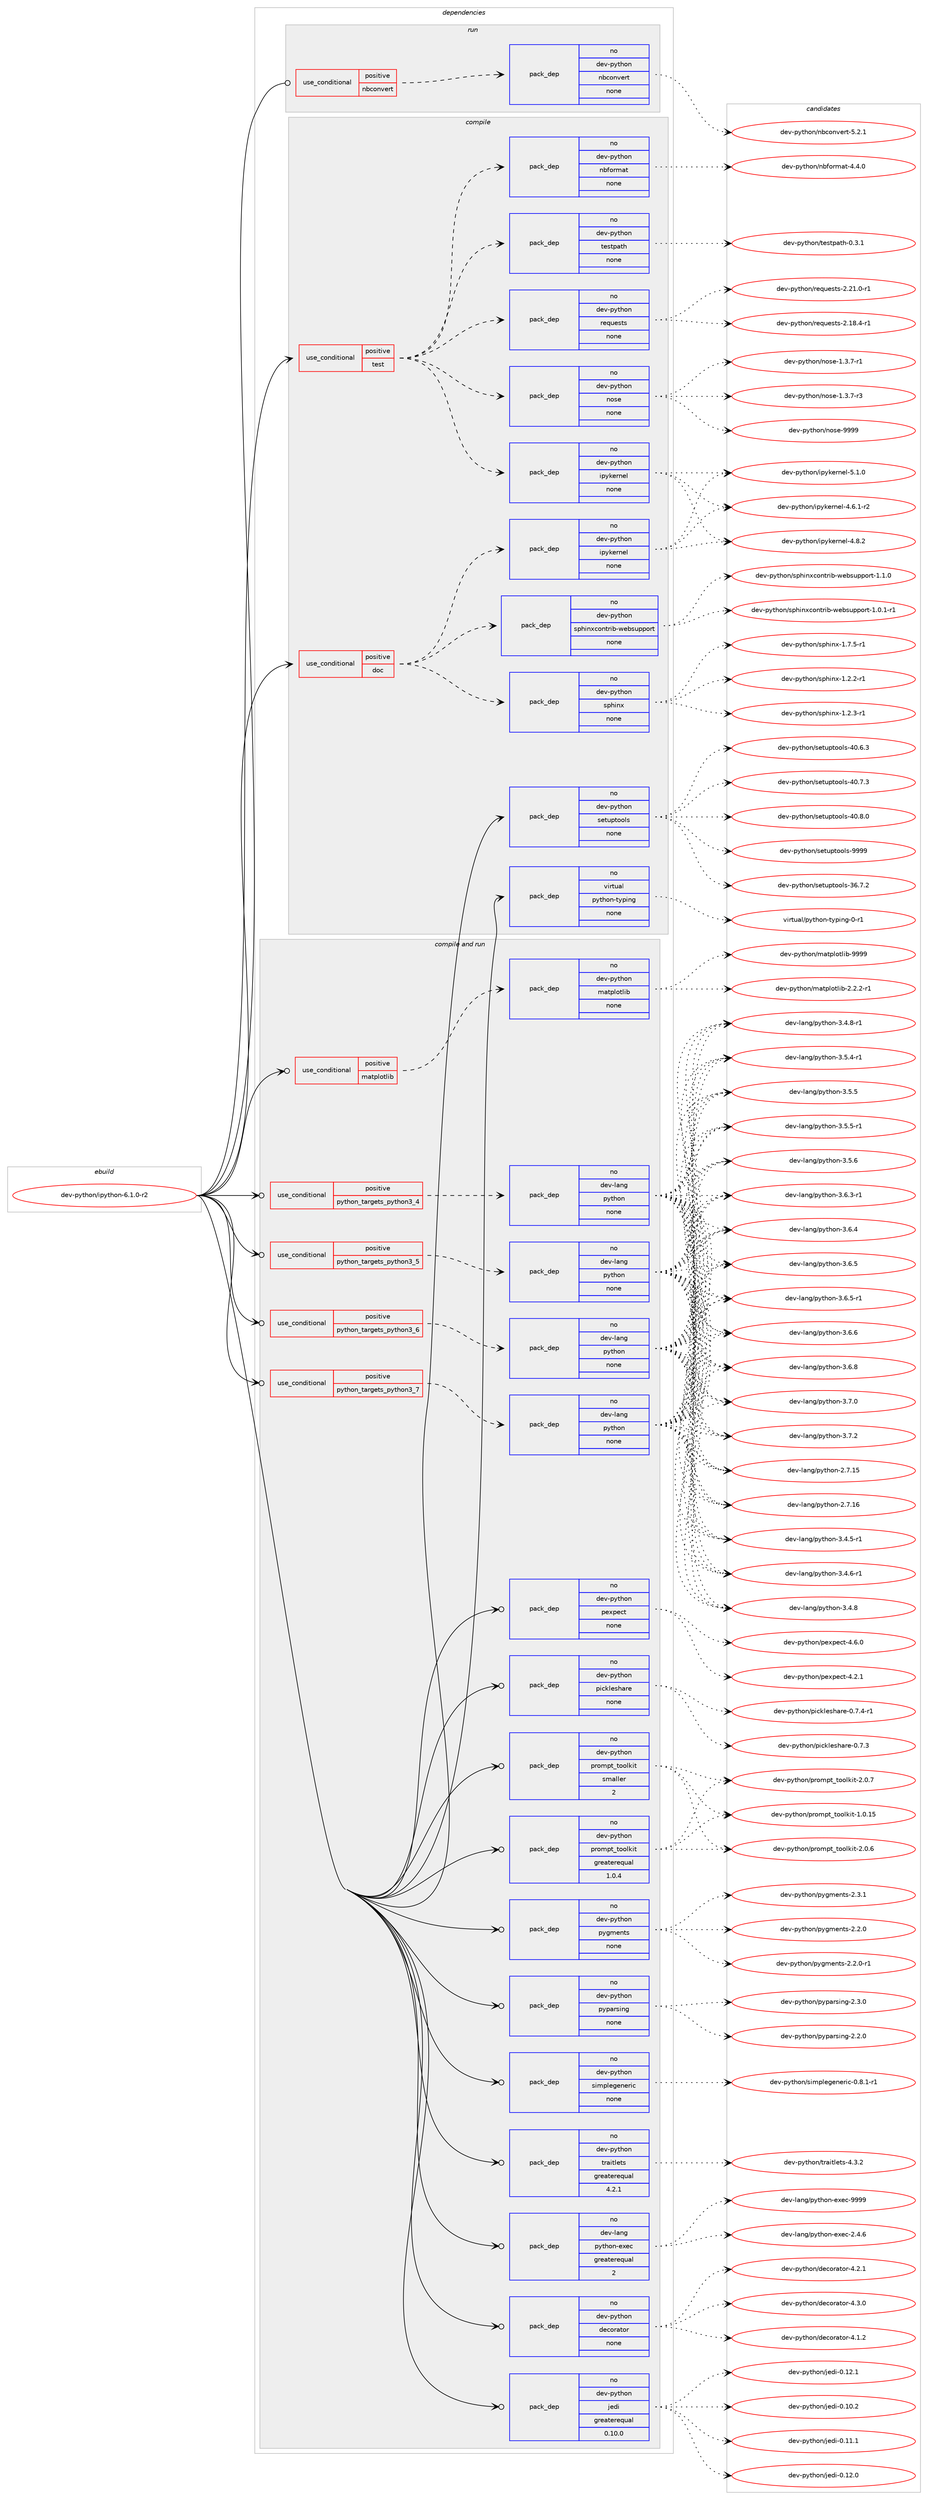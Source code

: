 digraph prolog {

# *************
# Graph options
# *************

newrank=true;
concentrate=true;
compound=true;
graph [rankdir=LR,fontname=Helvetica,fontsize=10,ranksep=1.5];#, ranksep=2.5, nodesep=0.2];
edge  [arrowhead=vee];
node  [fontname=Helvetica,fontsize=10];

# **********
# The ebuild
# **********

subgraph cluster_leftcol {
color=gray;
rank=same;
label=<<i>ebuild</i>>;
id [label="dev-python/ipython-6.1.0-r2", color=red, width=4, href="../dev-python/ipython-6.1.0-r2.svg"];
}

# ****************
# The dependencies
# ****************

subgraph cluster_midcol {
color=gray;
label=<<i>dependencies</i>>;
subgraph cluster_compile {
fillcolor="#eeeeee";
style=filled;
label=<<i>compile</i>>;
subgraph cond375954 {
dependency1414307 [label=<<TABLE BORDER="0" CELLBORDER="1" CELLSPACING="0" CELLPADDING="4"><TR><TD ROWSPAN="3" CELLPADDING="10">use_conditional</TD></TR><TR><TD>positive</TD></TR><TR><TD>doc</TD></TR></TABLE>>, shape=none, color=red];
subgraph pack1015084 {
dependency1414308 [label=<<TABLE BORDER="0" CELLBORDER="1" CELLSPACING="0" CELLPADDING="4" WIDTH="220"><TR><TD ROWSPAN="6" CELLPADDING="30">pack_dep</TD></TR><TR><TD WIDTH="110">no</TD></TR><TR><TD>dev-python</TD></TR><TR><TD>ipykernel</TD></TR><TR><TD>none</TD></TR><TR><TD></TD></TR></TABLE>>, shape=none, color=blue];
}
dependency1414307:e -> dependency1414308:w [weight=20,style="dashed",arrowhead="vee"];
subgraph pack1015085 {
dependency1414309 [label=<<TABLE BORDER="0" CELLBORDER="1" CELLSPACING="0" CELLPADDING="4" WIDTH="220"><TR><TD ROWSPAN="6" CELLPADDING="30">pack_dep</TD></TR><TR><TD WIDTH="110">no</TD></TR><TR><TD>dev-python</TD></TR><TR><TD>sphinx</TD></TR><TR><TD>none</TD></TR><TR><TD></TD></TR></TABLE>>, shape=none, color=blue];
}
dependency1414307:e -> dependency1414309:w [weight=20,style="dashed",arrowhead="vee"];
subgraph pack1015086 {
dependency1414310 [label=<<TABLE BORDER="0" CELLBORDER="1" CELLSPACING="0" CELLPADDING="4" WIDTH="220"><TR><TD ROWSPAN="6" CELLPADDING="30">pack_dep</TD></TR><TR><TD WIDTH="110">no</TD></TR><TR><TD>dev-python</TD></TR><TR><TD>sphinxcontrib-websupport</TD></TR><TR><TD>none</TD></TR><TR><TD></TD></TR></TABLE>>, shape=none, color=blue];
}
dependency1414307:e -> dependency1414310:w [weight=20,style="dashed",arrowhead="vee"];
}
id:e -> dependency1414307:w [weight=20,style="solid",arrowhead="vee"];
subgraph cond375955 {
dependency1414311 [label=<<TABLE BORDER="0" CELLBORDER="1" CELLSPACING="0" CELLPADDING="4"><TR><TD ROWSPAN="3" CELLPADDING="10">use_conditional</TD></TR><TR><TD>positive</TD></TR><TR><TD>test</TD></TR></TABLE>>, shape=none, color=red];
subgraph pack1015087 {
dependency1414312 [label=<<TABLE BORDER="0" CELLBORDER="1" CELLSPACING="0" CELLPADDING="4" WIDTH="220"><TR><TD ROWSPAN="6" CELLPADDING="30">pack_dep</TD></TR><TR><TD WIDTH="110">no</TD></TR><TR><TD>dev-python</TD></TR><TR><TD>ipykernel</TD></TR><TR><TD>none</TD></TR><TR><TD></TD></TR></TABLE>>, shape=none, color=blue];
}
dependency1414311:e -> dependency1414312:w [weight=20,style="dashed",arrowhead="vee"];
subgraph pack1015088 {
dependency1414313 [label=<<TABLE BORDER="0" CELLBORDER="1" CELLSPACING="0" CELLPADDING="4" WIDTH="220"><TR><TD ROWSPAN="6" CELLPADDING="30">pack_dep</TD></TR><TR><TD WIDTH="110">no</TD></TR><TR><TD>dev-python</TD></TR><TR><TD>nbformat</TD></TR><TR><TD>none</TD></TR><TR><TD></TD></TR></TABLE>>, shape=none, color=blue];
}
dependency1414311:e -> dependency1414313:w [weight=20,style="dashed",arrowhead="vee"];
subgraph pack1015089 {
dependency1414314 [label=<<TABLE BORDER="0" CELLBORDER="1" CELLSPACING="0" CELLPADDING="4" WIDTH="220"><TR><TD ROWSPAN="6" CELLPADDING="30">pack_dep</TD></TR><TR><TD WIDTH="110">no</TD></TR><TR><TD>dev-python</TD></TR><TR><TD>nose</TD></TR><TR><TD>none</TD></TR><TR><TD></TD></TR></TABLE>>, shape=none, color=blue];
}
dependency1414311:e -> dependency1414314:w [weight=20,style="dashed",arrowhead="vee"];
subgraph pack1015090 {
dependency1414315 [label=<<TABLE BORDER="0" CELLBORDER="1" CELLSPACING="0" CELLPADDING="4" WIDTH="220"><TR><TD ROWSPAN="6" CELLPADDING="30">pack_dep</TD></TR><TR><TD WIDTH="110">no</TD></TR><TR><TD>dev-python</TD></TR><TR><TD>requests</TD></TR><TR><TD>none</TD></TR><TR><TD></TD></TR></TABLE>>, shape=none, color=blue];
}
dependency1414311:e -> dependency1414315:w [weight=20,style="dashed",arrowhead="vee"];
subgraph pack1015091 {
dependency1414316 [label=<<TABLE BORDER="0" CELLBORDER="1" CELLSPACING="0" CELLPADDING="4" WIDTH="220"><TR><TD ROWSPAN="6" CELLPADDING="30">pack_dep</TD></TR><TR><TD WIDTH="110">no</TD></TR><TR><TD>dev-python</TD></TR><TR><TD>testpath</TD></TR><TR><TD>none</TD></TR><TR><TD></TD></TR></TABLE>>, shape=none, color=blue];
}
dependency1414311:e -> dependency1414316:w [weight=20,style="dashed",arrowhead="vee"];
}
id:e -> dependency1414311:w [weight=20,style="solid",arrowhead="vee"];
subgraph pack1015092 {
dependency1414317 [label=<<TABLE BORDER="0" CELLBORDER="1" CELLSPACING="0" CELLPADDING="4" WIDTH="220"><TR><TD ROWSPAN="6" CELLPADDING="30">pack_dep</TD></TR><TR><TD WIDTH="110">no</TD></TR><TR><TD>dev-python</TD></TR><TR><TD>setuptools</TD></TR><TR><TD>none</TD></TR><TR><TD></TD></TR></TABLE>>, shape=none, color=blue];
}
id:e -> dependency1414317:w [weight=20,style="solid",arrowhead="vee"];
subgraph pack1015093 {
dependency1414318 [label=<<TABLE BORDER="0" CELLBORDER="1" CELLSPACING="0" CELLPADDING="4" WIDTH="220"><TR><TD ROWSPAN="6" CELLPADDING="30">pack_dep</TD></TR><TR><TD WIDTH="110">no</TD></TR><TR><TD>virtual</TD></TR><TR><TD>python-typing</TD></TR><TR><TD>none</TD></TR><TR><TD></TD></TR></TABLE>>, shape=none, color=blue];
}
id:e -> dependency1414318:w [weight=20,style="solid",arrowhead="vee"];
}
subgraph cluster_compileandrun {
fillcolor="#eeeeee";
style=filled;
label=<<i>compile and run</i>>;
subgraph cond375956 {
dependency1414319 [label=<<TABLE BORDER="0" CELLBORDER="1" CELLSPACING="0" CELLPADDING="4"><TR><TD ROWSPAN="3" CELLPADDING="10">use_conditional</TD></TR><TR><TD>positive</TD></TR><TR><TD>matplotlib</TD></TR></TABLE>>, shape=none, color=red];
subgraph pack1015094 {
dependency1414320 [label=<<TABLE BORDER="0" CELLBORDER="1" CELLSPACING="0" CELLPADDING="4" WIDTH="220"><TR><TD ROWSPAN="6" CELLPADDING="30">pack_dep</TD></TR><TR><TD WIDTH="110">no</TD></TR><TR><TD>dev-python</TD></TR><TR><TD>matplotlib</TD></TR><TR><TD>none</TD></TR><TR><TD></TD></TR></TABLE>>, shape=none, color=blue];
}
dependency1414319:e -> dependency1414320:w [weight=20,style="dashed",arrowhead="vee"];
}
id:e -> dependency1414319:w [weight=20,style="solid",arrowhead="odotvee"];
subgraph cond375957 {
dependency1414321 [label=<<TABLE BORDER="0" CELLBORDER="1" CELLSPACING="0" CELLPADDING="4"><TR><TD ROWSPAN="3" CELLPADDING="10">use_conditional</TD></TR><TR><TD>positive</TD></TR><TR><TD>python_targets_python3_4</TD></TR></TABLE>>, shape=none, color=red];
subgraph pack1015095 {
dependency1414322 [label=<<TABLE BORDER="0" CELLBORDER="1" CELLSPACING="0" CELLPADDING="4" WIDTH="220"><TR><TD ROWSPAN="6" CELLPADDING="30">pack_dep</TD></TR><TR><TD WIDTH="110">no</TD></TR><TR><TD>dev-lang</TD></TR><TR><TD>python</TD></TR><TR><TD>none</TD></TR><TR><TD></TD></TR></TABLE>>, shape=none, color=blue];
}
dependency1414321:e -> dependency1414322:w [weight=20,style="dashed",arrowhead="vee"];
}
id:e -> dependency1414321:w [weight=20,style="solid",arrowhead="odotvee"];
subgraph cond375958 {
dependency1414323 [label=<<TABLE BORDER="0" CELLBORDER="1" CELLSPACING="0" CELLPADDING="4"><TR><TD ROWSPAN="3" CELLPADDING="10">use_conditional</TD></TR><TR><TD>positive</TD></TR><TR><TD>python_targets_python3_5</TD></TR></TABLE>>, shape=none, color=red];
subgraph pack1015096 {
dependency1414324 [label=<<TABLE BORDER="0" CELLBORDER="1" CELLSPACING="0" CELLPADDING="4" WIDTH="220"><TR><TD ROWSPAN="6" CELLPADDING="30">pack_dep</TD></TR><TR><TD WIDTH="110">no</TD></TR><TR><TD>dev-lang</TD></TR><TR><TD>python</TD></TR><TR><TD>none</TD></TR><TR><TD></TD></TR></TABLE>>, shape=none, color=blue];
}
dependency1414323:e -> dependency1414324:w [weight=20,style="dashed",arrowhead="vee"];
}
id:e -> dependency1414323:w [weight=20,style="solid",arrowhead="odotvee"];
subgraph cond375959 {
dependency1414325 [label=<<TABLE BORDER="0" CELLBORDER="1" CELLSPACING="0" CELLPADDING="4"><TR><TD ROWSPAN="3" CELLPADDING="10">use_conditional</TD></TR><TR><TD>positive</TD></TR><TR><TD>python_targets_python3_6</TD></TR></TABLE>>, shape=none, color=red];
subgraph pack1015097 {
dependency1414326 [label=<<TABLE BORDER="0" CELLBORDER="1" CELLSPACING="0" CELLPADDING="4" WIDTH="220"><TR><TD ROWSPAN="6" CELLPADDING="30">pack_dep</TD></TR><TR><TD WIDTH="110">no</TD></TR><TR><TD>dev-lang</TD></TR><TR><TD>python</TD></TR><TR><TD>none</TD></TR><TR><TD></TD></TR></TABLE>>, shape=none, color=blue];
}
dependency1414325:e -> dependency1414326:w [weight=20,style="dashed",arrowhead="vee"];
}
id:e -> dependency1414325:w [weight=20,style="solid",arrowhead="odotvee"];
subgraph cond375960 {
dependency1414327 [label=<<TABLE BORDER="0" CELLBORDER="1" CELLSPACING="0" CELLPADDING="4"><TR><TD ROWSPAN="3" CELLPADDING="10">use_conditional</TD></TR><TR><TD>positive</TD></TR><TR><TD>python_targets_python3_7</TD></TR></TABLE>>, shape=none, color=red];
subgraph pack1015098 {
dependency1414328 [label=<<TABLE BORDER="0" CELLBORDER="1" CELLSPACING="0" CELLPADDING="4" WIDTH="220"><TR><TD ROWSPAN="6" CELLPADDING="30">pack_dep</TD></TR><TR><TD WIDTH="110">no</TD></TR><TR><TD>dev-lang</TD></TR><TR><TD>python</TD></TR><TR><TD>none</TD></TR><TR><TD></TD></TR></TABLE>>, shape=none, color=blue];
}
dependency1414327:e -> dependency1414328:w [weight=20,style="dashed",arrowhead="vee"];
}
id:e -> dependency1414327:w [weight=20,style="solid",arrowhead="odotvee"];
subgraph pack1015099 {
dependency1414329 [label=<<TABLE BORDER="0" CELLBORDER="1" CELLSPACING="0" CELLPADDING="4" WIDTH="220"><TR><TD ROWSPAN="6" CELLPADDING="30">pack_dep</TD></TR><TR><TD WIDTH="110">no</TD></TR><TR><TD>dev-lang</TD></TR><TR><TD>python-exec</TD></TR><TR><TD>greaterequal</TD></TR><TR><TD>2</TD></TR></TABLE>>, shape=none, color=blue];
}
id:e -> dependency1414329:w [weight=20,style="solid",arrowhead="odotvee"];
subgraph pack1015100 {
dependency1414330 [label=<<TABLE BORDER="0" CELLBORDER="1" CELLSPACING="0" CELLPADDING="4" WIDTH="220"><TR><TD ROWSPAN="6" CELLPADDING="30">pack_dep</TD></TR><TR><TD WIDTH="110">no</TD></TR><TR><TD>dev-python</TD></TR><TR><TD>decorator</TD></TR><TR><TD>none</TD></TR><TR><TD></TD></TR></TABLE>>, shape=none, color=blue];
}
id:e -> dependency1414330:w [weight=20,style="solid",arrowhead="odotvee"];
subgraph pack1015101 {
dependency1414331 [label=<<TABLE BORDER="0" CELLBORDER="1" CELLSPACING="0" CELLPADDING="4" WIDTH="220"><TR><TD ROWSPAN="6" CELLPADDING="30">pack_dep</TD></TR><TR><TD WIDTH="110">no</TD></TR><TR><TD>dev-python</TD></TR><TR><TD>jedi</TD></TR><TR><TD>greaterequal</TD></TR><TR><TD>0.10.0</TD></TR></TABLE>>, shape=none, color=blue];
}
id:e -> dependency1414331:w [weight=20,style="solid",arrowhead="odotvee"];
subgraph pack1015102 {
dependency1414332 [label=<<TABLE BORDER="0" CELLBORDER="1" CELLSPACING="0" CELLPADDING="4" WIDTH="220"><TR><TD ROWSPAN="6" CELLPADDING="30">pack_dep</TD></TR><TR><TD WIDTH="110">no</TD></TR><TR><TD>dev-python</TD></TR><TR><TD>pexpect</TD></TR><TR><TD>none</TD></TR><TR><TD></TD></TR></TABLE>>, shape=none, color=blue];
}
id:e -> dependency1414332:w [weight=20,style="solid",arrowhead="odotvee"];
subgraph pack1015103 {
dependency1414333 [label=<<TABLE BORDER="0" CELLBORDER="1" CELLSPACING="0" CELLPADDING="4" WIDTH="220"><TR><TD ROWSPAN="6" CELLPADDING="30">pack_dep</TD></TR><TR><TD WIDTH="110">no</TD></TR><TR><TD>dev-python</TD></TR><TR><TD>pickleshare</TD></TR><TR><TD>none</TD></TR><TR><TD></TD></TR></TABLE>>, shape=none, color=blue];
}
id:e -> dependency1414333:w [weight=20,style="solid",arrowhead="odotvee"];
subgraph pack1015104 {
dependency1414334 [label=<<TABLE BORDER="0" CELLBORDER="1" CELLSPACING="0" CELLPADDING="4" WIDTH="220"><TR><TD ROWSPAN="6" CELLPADDING="30">pack_dep</TD></TR><TR><TD WIDTH="110">no</TD></TR><TR><TD>dev-python</TD></TR><TR><TD>prompt_toolkit</TD></TR><TR><TD>greaterequal</TD></TR><TR><TD>1.0.4</TD></TR></TABLE>>, shape=none, color=blue];
}
id:e -> dependency1414334:w [weight=20,style="solid",arrowhead="odotvee"];
subgraph pack1015105 {
dependency1414335 [label=<<TABLE BORDER="0" CELLBORDER="1" CELLSPACING="0" CELLPADDING="4" WIDTH="220"><TR><TD ROWSPAN="6" CELLPADDING="30">pack_dep</TD></TR><TR><TD WIDTH="110">no</TD></TR><TR><TD>dev-python</TD></TR><TR><TD>prompt_toolkit</TD></TR><TR><TD>smaller</TD></TR><TR><TD>2</TD></TR></TABLE>>, shape=none, color=blue];
}
id:e -> dependency1414335:w [weight=20,style="solid",arrowhead="odotvee"];
subgraph pack1015106 {
dependency1414336 [label=<<TABLE BORDER="0" CELLBORDER="1" CELLSPACING="0" CELLPADDING="4" WIDTH="220"><TR><TD ROWSPAN="6" CELLPADDING="30">pack_dep</TD></TR><TR><TD WIDTH="110">no</TD></TR><TR><TD>dev-python</TD></TR><TR><TD>pygments</TD></TR><TR><TD>none</TD></TR><TR><TD></TD></TR></TABLE>>, shape=none, color=blue];
}
id:e -> dependency1414336:w [weight=20,style="solid",arrowhead="odotvee"];
subgraph pack1015107 {
dependency1414337 [label=<<TABLE BORDER="0" CELLBORDER="1" CELLSPACING="0" CELLPADDING="4" WIDTH="220"><TR><TD ROWSPAN="6" CELLPADDING="30">pack_dep</TD></TR><TR><TD WIDTH="110">no</TD></TR><TR><TD>dev-python</TD></TR><TR><TD>pyparsing</TD></TR><TR><TD>none</TD></TR><TR><TD></TD></TR></TABLE>>, shape=none, color=blue];
}
id:e -> dependency1414337:w [weight=20,style="solid",arrowhead="odotvee"];
subgraph pack1015108 {
dependency1414338 [label=<<TABLE BORDER="0" CELLBORDER="1" CELLSPACING="0" CELLPADDING="4" WIDTH="220"><TR><TD ROWSPAN="6" CELLPADDING="30">pack_dep</TD></TR><TR><TD WIDTH="110">no</TD></TR><TR><TD>dev-python</TD></TR><TR><TD>simplegeneric</TD></TR><TR><TD>none</TD></TR><TR><TD></TD></TR></TABLE>>, shape=none, color=blue];
}
id:e -> dependency1414338:w [weight=20,style="solid",arrowhead="odotvee"];
subgraph pack1015109 {
dependency1414339 [label=<<TABLE BORDER="0" CELLBORDER="1" CELLSPACING="0" CELLPADDING="4" WIDTH="220"><TR><TD ROWSPAN="6" CELLPADDING="30">pack_dep</TD></TR><TR><TD WIDTH="110">no</TD></TR><TR><TD>dev-python</TD></TR><TR><TD>traitlets</TD></TR><TR><TD>greaterequal</TD></TR><TR><TD>4.2.1</TD></TR></TABLE>>, shape=none, color=blue];
}
id:e -> dependency1414339:w [weight=20,style="solid",arrowhead="odotvee"];
}
subgraph cluster_run {
fillcolor="#eeeeee";
style=filled;
label=<<i>run</i>>;
subgraph cond375961 {
dependency1414340 [label=<<TABLE BORDER="0" CELLBORDER="1" CELLSPACING="0" CELLPADDING="4"><TR><TD ROWSPAN="3" CELLPADDING="10">use_conditional</TD></TR><TR><TD>positive</TD></TR><TR><TD>nbconvert</TD></TR></TABLE>>, shape=none, color=red];
subgraph pack1015110 {
dependency1414341 [label=<<TABLE BORDER="0" CELLBORDER="1" CELLSPACING="0" CELLPADDING="4" WIDTH="220"><TR><TD ROWSPAN="6" CELLPADDING="30">pack_dep</TD></TR><TR><TD WIDTH="110">no</TD></TR><TR><TD>dev-python</TD></TR><TR><TD>nbconvert</TD></TR><TR><TD>none</TD></TR><TR><TD></TD></TR></TABLE>>, shape=none, color=blue];
}
dependency1414340:e -> dependency1414341:w [weight=20,style="dashed",arrowhead="vee"];
}
id:e -> dependency1414340:w [weight=20,style="solid",arrowhead="odot"];
}
}

# **************
# The candidates
# **************

subgraph cluster_choices {
rank=same;
color=gray;
label=<<i>candidates</i>>;

subgraph choice1015084 {
color=black;
nodesep=1;
choice10010111845112121116104111110471051121211071011141101011084552465446494511450 [label="dev-python/ipykernel-4.6.1-r2", color=red, width=4,href="../dev-python/ipykernel-4.6.1-r2.svg"];
choice1001011184511212111610411111047105112121107101114110101108455246564650 [label="dev-python/ipykernel-4.8.2", color=red, width=4,href="../dev-python/ipykernel-4.8.2.svg"];
choice1001011184511212111610411111047105112121107101114110101108455346494648 [label="dev-python/ipykernel-5.1.0", color=red, width=4,href="../dev-python/ipykernel-5.1.0.svg"];
dependency1414308:e -> choice10010111845112121116104111110471051121211071011141101011084552465446494511450:w [style=dotted,weight="100"];
dependency1414308:e -> choice1001011184511212111610411111047105112121107101114110101108455246564650:w [style=dotted,weight="100"];
dependency1414308:e -> choice1001011184511212111610411111047105112121107101114110101108455346494648:w [style=dotted,weight="100"];
}
subgraph choice1015085 {
color=black;
nodesep=1;
choice10010111845112121116104111110471151121041051101204549465046504511449 [label="dev-python/sphinx-1.2.2-r1", color=red, width=4,href="../dev-python/sphinx-1.2.2-r1.svg"];
choice10010111845112121116104111110471151121041051101204549465046514511449 [label="dev-python/sphinx-1.2.3-r1", color=red, width=4,href="../dev-python/sphinx-1.2.3-r1.svg"];
choice10010111845112121116104111110471151121041051101204549465546534511449 [label="dev-python/sphinx-1.7.5-r1", color=red, width=4,href="../dev-python/sphinx-1.7.5-r1.svg"];
dependency1414309:e -> choice10010111845112121116104111110471151121041051101204549465046504511449:w [style=dotted,weight="100"];
dependency1414309:e -> choice10010111845112121116104111110471151121041051101204549465046514511449:w [style=dotted,weight="100"];
dependency1414309:e -> choice10010111845112121116104111110471151121041051101204549465546534511449:w [style=dotted,weight="100"];
}
subgraph choice1015086 {
color=black;
nodesep=1;
choice1001011184511212111610411111047115112104105110120991111101161141059845119101981151171121121111141164549464846494511449 [label="dev-python/sphinxcontrib-websupport-1.0.1-r1", color=red, width=4,href="../dev-python/sphinxcontrib-websupport-1.0.1-r1.svg"];
choice100101118451121211161041111104711511210410511012099111110116114105984511910198115117112112111114116454946494648 [label="dev-python/sphinxcontrib-websupport-1.1.0", color=red, width=4,href="../dev-python/sphinxcontrib-websupport-1.1.0.svg"];
dependency1414310:e -> choice1001011184511212111610411111047115112104105110120991111101161141059845119101981151171121121111141164549464846494511449:w [style=dotted,weight="100"];
dependency1414310:e -> choice100101118451121211161041111104711511210410511012099111110116114105984511910198115117112112111114116454946494648:w [style=dotted,weight="100"];
}
subgraph choice1015087 {
color=black;
nodesep=1;
choice10010111845112121116104111110471051121211071011141101011084552465446494511450 [label="dev-python/ipykernel-4.6.1-r2", color=red, width=4,href="../dev-python/ipykernel-4.6.1-r2.svg"];
choice1001011184511212111610411111047105112121107101114110101108455246564650 [label="dev-python/ipykernel-4.8.2", color=red, width=4,href="../dev-python/ipykernel-4.8.2.svg"];
choice1001011184511212111610411111047105112121107101114110101108455346494648 [label="dev-python/ipykernel-5.1.0", color=red, width=4,href="../dev-python/ipykernel-5.1.0.svg"];
dependency1414312:e -> choice10010111845112121116104111110471051121211071011141101011084552465446494511450:w [style=dotted,weight="100"];
dependency1414312:e -> choice1001011184511212111610411111047105112121107101114110101108455246564650:w [style=dotted,weight="100"];
dependency1414312:e -> choice1001011184511212111610411111047105112121107101114110101108455346494648:w [style=dotted,weight="100"];
}
subgraph choice1015088 {
color=black;
nodesep=1;
choice10010111845112121116104111110471109810211111410997116455246524648 [label="dev-python/nbformat-4.4.0", color=red, width=4,href="../dev-python/nbformat-4.4.0.svg"];
dependency1414313:e -> choice10010111845112121116104111110471109810211111410997116455246524648:w [style=dotted,weight="100"];
}
subgraph choice1015089 {
color=black;
nodesep=1;
choice10010111845112121116104111110471101111151014549465146554511449 [label="dev-python/nose-1.3.7-r1", color=red, width=4,href="../dev-python/nose-1.3.7-r1.svg"];
choice10010111845112121116104111110471101111151014549465146554511451 [label="dev-python/nose-1.3.7-r3", color=red, width=4,href="../dev-python/nose-1.3.7-r3.svg"];
choice10010111845112121116104111110471101111151014557575757 [label="dev-python/nose-9999", color=red, width=4,href="../dev-python/nose-9999.svg"];
dependency1414314:e -> choice10010111845112121116104111110471101111151014549465146554511449:w [style=dotted,weight="100"];
dependency1414314:e -> choice10010111845112121116104111110471101111151014549465146554511451:w [style=dotted,weight="100"];
dependency1414314:e -> choice10010111845112121116104111110471101111151014557575757:w [style=dotted,weight="100"];
}
subgraph choice1015090 {
color=black;
nodesep=1;
choice1001011184511212111610411111047114101113117101115116115455046495646524511449 [label="dev-python/requests-2.18.4-r1", color=red, width=4,href="../dev-python/requests-2.18.4-r1.svg"];
choice1001011184511212111610411111047114101113117101115116115455046504946484511449 [label="dev-python/requests-2.21.0-r1", color=red, width=4,href="../dev-python/requests-2.21.0-r1.svg"];
dependency1414315:e -> choice1001011184511212111610411111047114101113117101115116115455046495646524511449:w [style=dotted,weight="100"];
dependency1414315:e -> choice1001011184511212111610411111047114101113117101115116115455046504946484511449:w [style=dotted,weight="100"];
}
subgraph choice1015091 {
color=black;
nodesep=1;
choice100101118451121211161041111104711610111511611297116104454846514649 [label="dev-python/testpath-0.3.1", color=red, width=4,href="../dev-python/testpath-0.3.1.svg"];
dependency1414316:e -> choice100101118451121211161041111104711610111511611297116104454846514649:w [style=dotted,weight="100"];
}
subgraph choice1015092 {
color=black;
nodesep=1;
choice100101118451121211161041111104711510111611711211611111110811545515446554650 [label="dev-python/setuptools-36.7.2", color=red, width=4,href="../dev-python/setuptools-36.7.2.svg"];
choice100101118451121211161041111104711510111611711211611111110811545524846544651 [label="dev-python/setuptools-40.6.3", color=red, width=4,href="../dev-python/setuptools-40.6.3.svg"];
choice100101118451121211161041111104711510111611711211611111110811545524846554651 [label="dev-python/setuptools-40.7.3", color=red, width=4,href="../dev-python/setuptools-40.7.3.svg"];
choice100101118451121211161041111104711510111611711211611111110811545524846564648 [label="dev-python/setuptools-40.8.0", color=red, width=4,href="../dev-python/setuptools-40.8.0.svg"];
choice10010111845112121116104111110471151011161171121161111111081154557575757 [label="dev-python/setuptools-9999", color=red, width=4,href="../dev-python/setuptools-9999.svg"];
dependency1414317:e -> choice100101118451121211161041111104711510111611711211611111110811545515446554650:w [style=dotted,weight="100"];
dependency1414317:e -> choice100101118451121211161041111104711510111611711211611111110811545524846544651:w [style=dotted,weight="100"];
dependency1414317:e -> choice100101118451121211161041111104711510111611711211611111110811545524846554651:w [style=dotted,weight="100"];
dependency1414317:e -> choice100101118451121211161041111104711510111611711211611111110811545524846564648:w [style=dotted,weight="100"];
dependency1414317:e -> choice10010111845112121116104111110471151011161171121161111111081154557575757:w [style=dotted,weight="100"];
}
subgraph choice1015093 {
color=black;
nodesep=1;
choice11810511411611797108471121211161041111104511612111210511010345484511449 [label="virtual/python-typing-0-r1", color=red, width=4,href="../virtual/python-typing-0-r1.svg"];
dependency1414318:e -> choice11810511411611797108471121211161041111104511612111210511010345484511449:w [style=dotted,weight="100"];
}
subgraph choice1015094 {
color=black;
nodesep=1;
choice100101118451121211161041111104710997116112108111116108105984550465046504511449 [label="dev-python/matplotlib-2.2.2-r1", color=red, width=4,href="../dev-python/matplotlib-2.2.2-r1.svg"];
choice100101118451121211161041111104710997116112108111116108105984557575757 [label="dev-python/matplotlib-9999", color=red, width=4,href="../dev-python/matplotlib-9999.svg"];
dependency1414320:e -> choice100101118451121211161041111104710997116112108111116108105984550465046504511449:w [style=dotted,weight="100"];
dependency1414320:e -> choice100101118451121211161041111104710997116112108111116108105984557575757:w [style=dotted,weight="100"];
}
subgraph choice1015095 {
color=black;
nodesep=1;
choice10010111845108971101034711212111610411111045504655464953 [label="dev-lang/python-2.7.15", color=red, width=4,href="../dev-lang/python-2.7.15.svg"];
choice10010111845108971101034711212111610411111045504655464954 [label="dev-lang/python-2.7.16", color=red, width=4,href="../dev-lang/python-2.7.16.svg"];
choice1001011184510897110103471121211161041111104551465246534511449 [label="dev-lang/python-3.4.5-r1", color=red, width=4,href="../dev-lang/python-3.4.5-r1.svg"];
choice1001011184510897110103471121211161041111104551465246544511449 [label="dev-lang/python-3.4.6-r1", color=red, width=4,href="../dev-lang/python-3.4.6-r1.svg"];
choice100101118451089711010347112121116104111110455146524656 [label="dev-lang/python-3.4.8", color=red, width=4,href="../dev-lang/python-3.4.8.svg"];
choice1001011184510897110103471121211161041111104551465246564511449 [label="dev-lang/python-3.4.8-r1", color=red, width=4,href="../dev-lang/python-3.4.8-r1.svg"];
choice1001011184510897110103471121211161041111104551465346524511449 [label="dev-lang/python-3.5.4-r1", color=red, width=4,href="../dev-lang/python-3.5.4-r1.svg"];
choice100101118451089711010347112121116104111110455146534653 [label="dev-lang/python-3.5.5", color=red, width=4,href="../dev-lang/python-3.5.5.svg"];
choice1001011184510897110103471121211161041111104551465346534511449 [label="dev-lang/python-3.5.5-r1", color=red, width=4,href="../dev-lang/python-3.5.5-r1.svg"];
choice100101118451089711010347112121116104111110455146534654 [label="dev-lang/python-3.5.6", color=red, width=4,href="../dev-lang/python-3.5.6.svg"];
choice1001011184510897110103471121211161041111104551465446514511449 [label="dev-lang/python-3.6.3-r1", color=red, width=4,href="../dev-lang/python-3.6.3-r1.svg"];
choice100101118451089711010347112121116104111110455146544652 [label="dev-lang/python-3.6.4", color=red, width=4,href="../dev-lang/python-3.6.4.svg"];
choice100101118451089711010347112121116104111110455146544653 [label="dev-lang/python-3.6.5", color=red, width=4,href="../dev-lang/python-3.6.5.svg"];
choice1001011184510897110103471121211161041111104551465446534511449 [label="dev-lang/python-3.6.5-r1", color=red, width=4,href="../dev-lang/python-3.6.5-r1.svg"];
choice100101118451089711010347112121116104111110455146544654 [label="dev-lang/python-3.6.6", color=red, width=4,href="../dev-lang/python-3.6.6.svg"];
choice100101118451089711010347112121116104111110455146544656 [label="dev-lang/python-3.6.8", color=red, width=4,href="../dev-lang/python-3.6.8.svg"];
choice100101118451089711010347112121116104111110455146554648 [label="dev-lang/python-3.7.0", color=red, width=4,href="../dev-lang/python-3.7.0.svg"];
choice100101118451089711010347112121116104111110455146554650 [label="dev-lang/python-3.7.2", color=red, width=4,href="../dev-lang/python-3.7.2.svg"];
dependency1414322:e -> choice10010111845108971101034711212111610411111045504655464953:w [style=dotted,weight="100"];
dependency1414322:e -> choice10010111845108971101034711212111610411111045504655464954:w [style=dotted,weight="100"];
dependency1414322:e -> choice1001011184510897110103471121211161041111104551465246534511449:w [style=dotted,weight="100"];
dependency1414322:e -> choice1001011184510897110103471121211161041111104551465246544511449:w [style=dotted,weight="100"];
dependency1414322:e -> choice100101118451089711010347112121116104111110455146524656:w [style=dotted,weight="100"];
dependency1414322:e -> choice1001011184510897110103471121211161041111104551465246564511449:w [style=dotted,weight="100"];
dependency1414322:e -> choice1001011184510897110103471121211161041111104551465346524511449:w [style=dotted,weight="100"];
dependency1414322:e -> choice100101118451089711010347112121116104111110455146534653:w [style=dotted,weight="100"];
dependency1414322:e -> choice1001011184510897110103471121211161041111104551465346534511449:w [style=dotted,weight="100"];
dependency1414322:e -> choice100101118451089711010347112121116104111110455146534654:w [style=dotted,weight="100"];
dependency1414322:e -> choice1001011184510897110103471121211161041111104551465446514511449:w [style=dotted,weight="100"];
dependency1414322:e -> choice100101118451089711010347112121116104111110455146544652:w [style=dotted,weight="100"];
dependency1414322:e -> choice100101118451089711010347112121116104111110455146544653:w [style=dotted,weight="100"];
dependency1414322:e -> choice1001011184510897110103471121211161041111104551465446534511449:w [style=dotted,weight="100"];
dependency1414322:e -> choice100101118451089711010347112121116104111110455146544654:w [style=dotted,weight="100"];
dependency1414322:e -> choice100101118451089711010347112121116104111110455146544656:w [style=dotted,weight="100"];
dependency1414322:e -> choice100101118451089711010347112121116104111110455146554648:w [style=dotted,weight="100"];
dependency1414322:e -> choice100101118451089711010347112121116104111110455146554650:w [style=dotted,weight="100"];
}
subgraph choice1015096 {
color=black;
nodesep=1;
choice10010111845108971101034711212111610411111045504655464953 [label="dev-lang/python-2.7.15", color=red, width=4,href="../dev-lang/python-2.7.15.svg"];
choice10010111845108971101034711212111610411111045504655464954 [label="dev-lang/python-2.7.16", color=red, width=4,href="../dev-lang/python-2.7.16.svg"];
choice1001011184510897110103471121211161041111104551465246534511449 [label="dev-lang/python-3.4.5-r1", color=red, width=4,href="../dev-lang/python-3.4.5-r1.svg"];
choice1001011184510897110103471121211161041111104551465246544511449 [label="dev-lang/python-3.4.6-r1", color=red, width=4,href="../dev-lang/python-3.4.6-r1.svg"];
choice100101118451089711010347112121116104111110455146524656 [label="dev-lang/python-3.4.8", color=red, width=4,href="../dev-lang/python-3.4.8.svg"];
choice1001011184510897110103471121211161041111104551465246564511449 [label="dev-lang/python-3.4.8-r1", color=red, width=4,href="../dev-lang/python-3.4.8-r1.svg"];
choice1001011184510897110103471121211161041111104551465346524511449 [label="dev-lang/python-3.5.4-r1", color=red, width=4,href="../dev-lang/python-3.5.4-r1.svg"];
choice100101118451089711010347112121116104111110455146534653 [label="dev-lang/python-3.5.5", color=red, width=4,href="../dev-lang/python-3.5.5.svg"];
choice1001011184510897110103471121211161041111104551465346534511449 [label="dev-lang/python-3.5.5-r1", color=red, width=4,href="../dev-lang/python-3.5.5-r1.svg"];
choice100101118451089711010347112121116104111110455146534654 [label="dev-lang/python-3.5.6", color=red, width=4,href="../dev-lang/python-3.5.6.svg"];
choice1001011184510897110103471121211161041111104551465446514511449 [label="dev-lang/python-3.6.3-r1", color=red, width=4,href="../dev-lang/python-3.6.3-r1.svg"];
choice100101118451089711010347112121116104111110455146544652 [label="dev-lang/python-3.6.4", color=red, width=4,href="../dev-lang/python-3.6.4.svg"];
choice100101118451089711010347112121116104111110455146544653 [label="dev-lang/python-3.6.5", color=red, width=4,href="../dev-lang/python-3.6.5.svg"];
choice1001011184510897110103471121211161041111104551465446534511449 [label="dev-lang/python-3.6.5-r1", color=red, width=4,href="../dev-lang/python-3.6.5-r1.svg"];
choice100101118451089711010347112121116104111110455146544654 [label="dev-lang/python-3.6.6", color=red, width=4,href="../dev-lang/python-3.6.6.svg"];
choice100101118451089711010347112121116104111110455146544656 [label="dev-lang/python-3.6.8", color=red, width=4,href="../dev-lang/python-3.6.8.svg"];
choice100101118451089711010347112121116104111110455146554648 [label="dev-lang/python-3.7.0", color=red, width=4,href="../dev-lang/python-3.7.0.svg"];
choice100101118451089711010347112121116104111110455146554650 [label="dev-lang/python-3.7.2", color=red, width=4,href="../dev-lang/python-3.7.2.svg"];
dependency1414324:e -> choice10010111845108971101034711212111610411111045504655464953:w [style=dotted,weight="100"];
dependency1414324:e -> choice10010111845108971101034711212111610411111045504655464954:w [style=dotted,weight="100"];
dependency1414324:e -> choice1001011184510897110103471121211161041111104551465246534511449:w [style=dotted,weight="100"];
dependency1414324:e -> choice1001011184510897110103471121211161041111104551465246544511449:w [style=dotted,weight="100"];
dependency1414324:e -> choice100101118451089711010347112121116104111110455146524656:w [style=dotted,weight="100"];
dependency1414324:e -> choice1001011184510897110103471121211161041111104551465246564511449:w [style=dotted,weight="100"];
dependency1414324:e -> choice1001011184510897110103471121211161041111104551465346524511449:w [style=dotted,weight="100"];
dependency1414324:e -> choice100101118451089711010347112121116104111110455146534653:w [style=dotted,weight="100"];
dependency1414324:e -> choice1001011184510897110103471121211161041111104551465346534511449:w [style=dotted,weight="100"];
dependency1414324:e -> choice100101118451089711010347112121116104111110455146534654:w [style=dotted,weight="100"];
dependency1414324:e -> choice1001011184510897110103471121211161041111104551465446514511449:w [style=dotted,weight="100"];
dependency1414324:e -> choice100101118451089711010347112121116104111110455146544652:w [style=dotted,weight="100"];
dependency1414324:e -> choice100101118451089711010347112121116104111110455146544653:w [style=dotted,weight="100"];
dependency1414324:e -> choice1001011184510897110103471121211161041111104551465446534511449:w [style=dotted,weight="100"];
dependency1414324:e -> choice100101118451089711010347112121116104111110455146544654:w [style=dotted,weight="100"];
dependency1414324:e -> choice100101118451089711010347112121116104111110455146544656:w [style=dotted,weight="100"];
dependency1414324:e -> choice100101118451089711010347112121116104111110455146554648:w [style=dotted,weight="100"];
dependency1414324:e -> choice100101118451089711010347112121116104111110455146554650:w [style=dotted,weight="100"];
}
subgraph choice1015097 {
color=black;
nodesep=1;
choice10010111845108971101034711212111610411111045504655464953 [label="dev-lang/python-2.7.15", color=red, width=4,href="../dev-lang/python-2.7.15.svg"];
choice10010111845108971101034711212111610411111045504655464954 [label="dev-lang/python-2.7.16", color=red, width=4,href="../dev-lang/python-2.7.16.svg"];
choice1001011184510897110103471121211161041111104551465246534511449 [label="dev-lang/python-3.4.5-r1", color=red, width=4,href="../dev-lang/python-3.4.5-r1.svg"];
choice1001011184510897110103471121211161041111104551465246544511449 [label="dev-lang/python-3.4.6-r1", color=red, width=4,href="../dev-lang/python-3.4.6-r1.svg"];
choice100101118451089711010347112121116104111110455146524656 [label="dev-lang/python-3.4.8", color=red, width=4,href="../dev-lang/python-3.4.8.svg"];
choice1001011184510897110103471121211161041111104551465246564511449 [label="dev-lang/python-3.4.8-r1", color=red, width=4,href="../dev-lang/python-3.4.8-r1.svg"];
choice1001011184510897110103471121211161041111104551465346524511449 [label="dev-lang/python-3.5.4-r1", color=red, width=4,href="../dev-lang/python-3.5.4-r1.svg"];
choice100101118451089711010347112121116104111110455146534653 [label="dev-lang/python-3.5.5", color=red, width=4,href="../dev-lang/python-3.5.5.svg"];
choice1001011184510897110103471121211161041111104551465346534511449 [label="dev-lang/python-3.5.5-r1", color=red, width=4,href="../dev-lang/python-3.5.5-r1.svg"];
choice100101118451089711010347112121116104111110455146534654 [label="dev-lang/python-3.5.6", color=red, width=4,href="../dev-lang/python-3.5.6.svg"];
choice1001011184510897110103471121211161041111104551465446514511449 [label="dev-lang/python-3.6.3-r1", color=red, width=4,href="../dev-lang/python-3.6.3-r1.svg"];
choice100101118451089711010347112121116104111110455146544652 [label="dev-lang/python-3.6.4", color=red, width=4,href="../dev-lang/python-3.6.4.svg"];
choice100101118451089711010347112121116104111110455146544653 [label="dev-lang/python-3.6.5", color=red, width=4,href="../dev-lang/python-3.6.5.svg"];
choice1001011184510897110103471121211161041111104551465446534511449 [label="dev-lang/python-3.6.5-r1", color=red, width=4,href="../dev-lang/python-3.6.5-r1.svg"];
choice100101118451089711010347112121116104111110455146544654 [label="dev-lang/python-3.6.6", color=red, width=4,href="../dev-lang/python-3.6.6.svg"];
choice100101118451089711010347112121116104111110455146544656 [label="dev-lang/python-3.6.8", color=red, width=4,href="../dev-lang/python-3.6.8.svg"];
choice100101118451089711010347112121116104111110455146554648 [label="dev-lang/python-3.7.0", color=red, width=4,href="../dev-lang/python-3.7.0.svg"];
choice100101118451089711010347112121116104111110455146554650 [label="dev-lang/python-3.7.2", color=red, width=4,href="../dev-lang/python-3.7.2.svg"];
dependency1414326:e -> choice10010111845108971101034711212111610411111045504655464953:w [style=dotted,weight="100"];
dependency1414326:e -> choice10010111845108971101034711212111610411111045504655464954:w [style=dotted,weight="100"];
dependency1414326:e -> choice1001011184510897110103471121211161041111104551465246534511449:w [style=dotted,weight="100"];
dependency1414326:e -> choice1001011184510897110103471121211161041111104551465246544511449:w [style=dotted,weight="100"];
dependency1414326:e -> choice100101118451089711010347112121116104111110455146524656:w [style=dotted,weight="100"];
dependency1414326:e -> choice1001011184510897110103471121211161041111104551465246564511449:w [style=dotted,weight="100"];
dependency1414326:e -> choice1001011184510897110103471121211161041111104551465346524511449:w [style=dotted,weight="100"];
dependency1414326:e -> choice100101118451089711010347112121116104111110455146534653:w [style=dotted,weight="100"];
dependency1414326:e -> choice1001011184510897110103471121211161041111104551465346534511449:w [style=dotted,weight="100"];
dependency1414326:e -> choice100101118451089711010347112121116104111110455146534654:w [style=dotted,weight="100"];
dependency1414326:e -> choice1001011184510897110103471121211161041111104551465446514511449:w [style=dotted,weight="100"];
dependency1414326:e -> choice100101118451089711010347112121116104111110455146544652:w [style=dotted,weight="100"];
dependency1414326:e -> choice100101118451089711010347112121116104111110455146544653:w [style=dotted,weight="100"];
dependency1414326:e -> choice1001011184510897110103471121211161041111104551465446534511449:w [style=dotted,weight="100"];
dependency1414326:e -> choice100101118451089711010347112121116104111110455146544654:w [style=dotted,weight="100"];
dependency1414326:e -> choice100101118451089711010347112121116104111110455146544656:w [style=dotted,weight="100"];
dependency1414326:e -> choice100101118451089711010347112121116104111110455146554648:w [style=dotted,weight="100"];
dependency1414326:e -> choice100101118451089711010347112121116104111110455146554650:w [style=dotted,weight="100"];
}
subgraph choice1015098 {
color=black;
nodesep=1;
choice10010111845108971101034711212111610411111045504655464953 [label="dev-lang/python-2.7.15", color=red, width=4,href="../dev-lang/python-2.7.15.svg"];
choice10010111845108971101034711212111610411111045504655464954 [label="dev-lang/python-2.7.16", color=red, width=4,href="../dev-lang/python-2.7.16.svg"];
choice1001011184510897110103471121211161041111104551465246534511449 [label="dev-lang/python-3.4.5-r1", color=red, width=4,href="../dev-lang/python-3.4.5-r1.svg"];
choice1001011184510897110103471121211161041111104551465246544511449 [label="dev-lang/python-3.4.6-r1", color=red, width=4,href="../dev-lang/python-3.4.6-r1.svg"];
choice100101118451089711010347112121116104111110455146524656 [label="dev-lang/python-3.4.8", color=red, width=4,href="../dev-lang/python-3.4.8.svg"];
choice1001011184510897110103471121211161041111104551465246564511449 [label="dev-lang/python-3.4.8-r1", color=red, width=4,href="../dev-lang/python-3.4.8-r1.svg"];
choice1001011184510897110103471121211161041111104551465346524511449 [label="dev-lang/python-3.5.4-r1", color=red, width=4,href="../dev-lang/python-3.5.4-r1.svg"];
choice100101118451089711010347112121116104111110455146534653 [label="dev-lang/python-3.5.5", color=red, width=4,href="../dev-lang/python-3.5.5.svg"];
choice1001011184510897110103471121211161041111104551465346534511449 [label="dev-lang/python-3.5.5-r1", color=red, width=4,href="../dev-lang/python-3.5.5-r1.svg"];
choice100101118451089711010347112121116104111110455146534654 [label="dev-lang/python-3.5.6", color=red, width=4,href="../dev-lang/python-3.5.6.svg"];
choice1001011184510897110103471121211161041111104551465446514511449 [label="dev-lang/python-3.6.3-r1", color=red, width=4,href="../dev-lang/python-3.6.3-r1.svg"];
choice100101118451089711010347112121116104111110455146544652 [label="dev-lang/python-3.6.4", color=red, width=4,href="../dev-lang/python-3.6.4.svg"];
choice100101118451089711010347112121116104111110455146544653 [label="dev-lang/python-3.6.5", color=red, width=4,href="../dev-lang/python-3.6.5.svg"];
choice1001011184510897110103471121211161041111104551465446534511449 [label="dev-lang/python-3.6.5-r1", color=red, width=4,href="../dev-lang/python-3.6.5-r1.svg"];
choice100101118451089711010347112121116104111110455146544654 [label="dev-lang/python-3.6.6", color=red, width=4,href="../dev-lang/python-3.6.6.svg"];
choice100101118451089711010347112121116104111110455146544656 [label="dev-lang/python-3.6.8", color=red, width=4,href="../dev-lang/python-3.6.8.svg"];
choice100101118451089711010347112121116104111110455146554648 [label="dev-lang/python-3.7.0", color=red, width=4,href="../dev-lang/python-3.7.0.svg"];
choice100101118451089711010347112121116104111110455146554650 [label="dev-lang/python-3.7.2", color=red, width=4,href="../dev-lang/python-3.7.2.svg"];
dependency1414328:e -> choice10010111845108971101034711212111610411111045504655464953:w [style=dotted,weight="100"];
dependency1414328:e -> choice10010111845108971101034711212111610411111045504655464954:w [style=dotted,weight="100"];
dependency1414328:e -> choice1001011184510897110103471121211161041111104551465246534511449:w [style=dotted,weight="100"];
dependency1414328:e -> choice1001011184510897110103471121211161041111104551465246544511449:w [style=dotted,weight="100"];
dependency1414328:e -> choice100101118451089711010347112121116104111110455146524656:w [style=dotted,weight="100"];
dependency1414328:e -> choice1001011184510897110103471121211161041111104551465246564511449:w [style=dotted,weight="100"];
dependency1414328:e -> choice1001011184510897110103471121211161041111104551465346524511449:w [style=dotted,weight="100"];
dependency1414328:e -> choice100101118451089711010347112121116104111110455146534653:w [style=dotted,weight="100"];
dependency1414328:e -> choice1001011184510897110103471121211161041111104551465346534511449:w [style=dotted,weight="100"];
dependency1414328:e -> choice100101118451089711010347112121116104111110455146534654:w [style=dotted,weight="100"];
dependency1414328:e -> choice1001011184510897110103471121211161041111104551465446514511449:w [style=dotted,weight="100"];
dependency1414328:e -> choice100101118451089711010347112121116104111110455146544652:w [style=dotted,weight="100"];
dependency1414328:e -> choice100101118451089711010347112121116104111110455146544653:w [style=dotted,weight="100"];
dependency1414328:e -> choice1001011184510897110103471121211161041111104551465446534511449:w [style=dotted,weight="100"];
dependency1414328:e -> choice100101118451089711010347112121116104111110455146544654:w [style=dotted,weight="100"];
dependency1414328:e -> choice100101118451089711010347112121116104111110455146544656:w [style=dotted,weight="100"];
dependency1414328:e -> choice100101118451089711010347112121116104111110455146554648:w [style=dotted,weight="100"];
dependency1414328:e -> choice100101118451089711010347112121116104111110455146554650:w [style=dotted,weight="100"];
}
subgraph choice1015099 {
color=black;
nodesep=1;
choice1001011184510897110103471121211161041111104510112010199455046524654 [label="dev-lang/python-exec-2.4.6", color=red, width=4,href="../dev-lang/python-exec-2.4.6.svg"];
choice10010111845108971101034711212111610411111045101120101994557575757 [label="dev-lang/python-exec-9999", color=red, width=4,href="../dev-lang/python-exec-9999.svg"];
dependency1414329:e -> choice1001011184510897110103471121211161041111104510112010199455046524654:w [style=dotted,weight="100"];
dependency1414329:e -> choice10010111845108971101034711212111610411111045101120101994557575757:w [style=dotted,weight="100"];
}
subgraph choice1015100 {
color=black;
nodesep=1;
choice10010111845112121116104111110471001019911111497116111114455246494650 [label="dev-python/decorator-4.1.2", color=red, width=4,href="../dev-python/decorator-4.1.2.svg"];
choice10010111845112121116104111110471001019911111497116111114455246504649 [label="dev-python/decorator-4.2.1", color=red, width=4,href="../dev-python/decorator-4.2.1.svg"];
choice10010111845112121116104111110471001019911111497116111114455246514648 [label="dev-python/decorator-4.3.0", color=red, width=4,href="../dev-python/decorator-4.3.0.svg"];
dependency1414330:e -> choice10010111845112121116104111110471001019911111497116111114455246494650:w [style=dotted,weight="100"];
dependency1414330:e -> choice10010111845112121116104111110471001019911111497116111114455246504649:w [style=dotted,weight="100"];
dependency1414330:e -> choice10010111845112121116104111110471001019911111497116111114455246514648:w [style=dotted,weight="100"];
}
subgraph choice1015101 {
color=black;
nodesep=1;
choice100101118451121211161041111104710610110010545484649484650 [label="dev-python/jedi-0.10.2", color=red, width=4,href="../dev-python/jedi-0.10.2.svg"];
choice100101118451121211161041111104710610110010545484649494649 [label="dev-python/jedi-0.11.1", color=red, width=4,href="../dev-python/jedi-0.11.1.svg"];
choice100101118451121211161041111104710610110010545484649504648 [label="dev-python/jedi-0.12.0", color=red, width=4,href="../dev-python/jedi-0.12.0.svg"];
choice100101118451121211161041111104710610110010545484649504649 [label="dev-python/jedi-0.12.1", color=red, width=4,href="../dev-python/jedi-0.12.1.svg"];
dependency1414331:e -> choice100101118451121211161041111104710610110010545484649484650:w [style=dotted,weight="100"];
dependency1414331:e -> choice100101118451121211161041111104710610110010545484649494649:w [style=dotted,weight="100"];
dependency1414331:e -> choice100101118451121211161041111104710610110010545484649504648:w [style=dotted,weight="100"];
dependency1414331:e -> choice100101118451121211161041111104710610110010545484649504649:w [style=dotted,weight="100"];
}
subgraph choice1015102 {
color=black;
nodesep=1;
choice100101118451121211161041111104711210112011210199116455246504649 [label="dev-python/pexpect-4.2.1", color=red, width=4,href="../dev-python/pexpect-4.2.1.svg"];
choice100101118451121211161041111104711210112011210199116455246544648 [label="dev-python/pexpect-4.6.0", color=red, width=4,href="../dev-python/pexpect-4.6.0.svg"];
dependency1414332:e -> choice100101118451121211161041111104711210112011210199116455246504649:w [style=dotted,weight="100"];
dependency1414332:e -> choice100101118451121211161041111104711210112011210199116455246544648:w [style=dotted,weight="100"];
}
subgraph choice1015103 {
color=black;
nodesep=1;
choice10010111845112121116104111110471121059910710810111510497114101454846554651 [label="dev-python/pickleshare-0.7.3", color=red, width=4,href="../dev-python/pickleshare-0.7.3.svg"];
choice100101118451121211161041111104711210599107108101115104971141014548465546524511449 [label="dev-python/pickleshare-0.7.4-r1", color=red, width=4,href="../dev-python/pickleshare-0.7.4-r1.svg"];
dependency1414333:e -> choice10010111845112121116104111110471121059910710810111510497114101454846554651:w [style=dotted,weight="100"];
dependency1414333:e -> choice100101118451121211161041111104711210599107108101115104971141014548465546524511449:w [style=dotted,weight="100"];
}
subgraph choice1015104 {
color=black;
nodesep=1;
choice10010111845112121116104111110471121141111091121169511611111110810710511645494648464953 [label="dev-python/prompt_toolkit-1.0.15", color=red, width=4,href="../dev-python/prompt_toolkit-1.0.15.svg"];
choice100101118451121211161041111104711211411110911211695116111111108107105116455046484654 [label="dev-python/prompt_toolkit-2.0.6", color=red, width=4,href="../dev-python/prompt_toolkit-2.0.6.svg"];
choice100101118451121211161041111104711211411110911211695116111111108107105116455046484655 [label="dev-python/prompt_toolkit-2.0.7", color=red, width=4,href="../dev-python/prompt_toolkit-2.0.7.svg"];
dependency1414334:e -> choice10010111845112121116104111110471121141111091121169511611111110810710511645494648464953:w [style=dotted,weight="100"];
dependency1414334:e -> choice100101118451121211161041111104711211411110911211695116111111108107105116455046484654:w [style=dotted,weight="100"];
dependency1414334:e -> choice100101118451121211161041111104711211411110911211695116111111108107105116455046484655:w [style=dotted,weight="100"];
}
subgraph choice1015105 {
color=black;
nodesep=1;
choice10010111845112121116104111110471121141111091121169511611111110810710511645494648464953 [label="dev-python/prompt_toolkit-1.0.15", color=red, width=4,href="../dev-python/prompt_toolkit-1.0.15.svg"];
choice100101118451121211161041111104711211411110911211695116111111108107105116455046484654 [label="dev-python/prompt_toolkit-2.0.6", color=red, width=4,href="../dev-python/prompt_toolkit-2.0.6.svg"];
choice100101118451121211161041111104711211411110911211695116111111108107105116455046484655 [label="dev-python/prompt_toolkit-2.0.7", color=red, width=4,href="../dev-python/prompt_toolkit-2.0.7.svg"];
dependency1414335:e -> choice10010111845112121116104111110471121141111091121169511611111110810710511645494648464953:w [style=dotted,weight="100"];
dependency1414335:e -> choice100101118451121211161041111104711211411110911211695116111111108107105116455046484654:w [style=dotted,weight="100"];
dependency1414335:e -> choice100101118451121211161041111104711211411110911211695116111111108107105116455046484655:w [style=dotted,weight="100"];
}
subgraph choice1015106 {
color=black;
nodesep=1;
choice1001011184511212111610411111047112121103109101110116115455046504648 [label="dev-python/pygments-2.2.0", color=red, width=4,href="../dev-python/pygments-2.2.0.svg"];
choice10010111845112121116104111110471121211031091011101161154550465046484511449 [label="dev-python/pygments-2.2.0-r1", color=red, width=4,href="../dev-python/pygments-2.2.0-r1.svg"];
choice1001011184511212111610411111047112121103109101110116115455046514649 [label="dev-python/pygments-2.3.1", color=red, width=4,href="../dev-python/pygments-2.3.1.svg"];
dependency1414336:e -> choice1001011184511212111610411111047112121103109101110116115455046504648:w [style=dotted,weight="100"];
dependency1414336:e -> choice10010111845112121116104111110471121211031091011101161154550465046484511449:w [style=dotted,weight="100"];
dependency1414336:e -> choice1001011184511212111610411111047112121103109101110116115455046514649:w [style=dotted,weight="100"];
}
subgraph choice1015107 {
color=black;
nodesep=1;
choice100101118451121211161041111104711212111297114115105110103455046504648 [label="dev-python/pyparsing-2.2.0", color=red, width=4,href="../dev-python/pyparsing-2.2.0.svg"];
choice100101118451121211161041111104711212111297114115105110103455046514648 [label="dev-python/pyparsing-2.3.0", color=red, width=4,href="../dev-python/pyparsing-2.3.0.svg"];
dependency1414337:e -> choice100101118451121211161041111104711212111297114115105110103455046504648:w [style=dotted,weight="100"];
dependency1414337:e -> choice100101118451121211161041111104711212111297114115105110103455046514648:w [style=dotted,weight="100"];
}
subgraph choice1015108 {
color=black;
nodesep=1;
choice1001011184511212111610411111047115105109112108101103101110101114105994548465646494511449 [label="dev-python/simplegeneric-0.8.1-r1", color=red, width=4,href="../dev-python/simplegeneric-0.8.1-r1.svg"];
dependency1414338:e -> choice1001011184511212111610411111047115105109112108101103101110101114105994548465646494511449:w [style=dotted,weight="100"];
}
subgraph choice1015109 {
color=black;
nodesep=1;
choice100101118451121211161041111104711611497105116108101116115455246514650 [label="dev-python/traitlets-4.3.2", color=red, width=4,href="../dev-python/traitlets-4.3.2.svg"];
dependency1414339:e -> choice100101118451121211161041111104711611497105116108101116115455246514650:w [style=dotted,weight="100"];
}
subgraph choice1015110 {
color=black;
nodesep=1;
choice10010111845112121116104111110471109899111110118101114116455346504649 [label="dev-python/nbconvert-5.2.1", color=red, width=4,href="../dev-python/nbconvert-5.2.1.svg"];
dependency1414341:e -> choice10010111845112121116104111110471109899111110118101114116455346504649:w [style=dotted,weight="100"];
}
}

}
